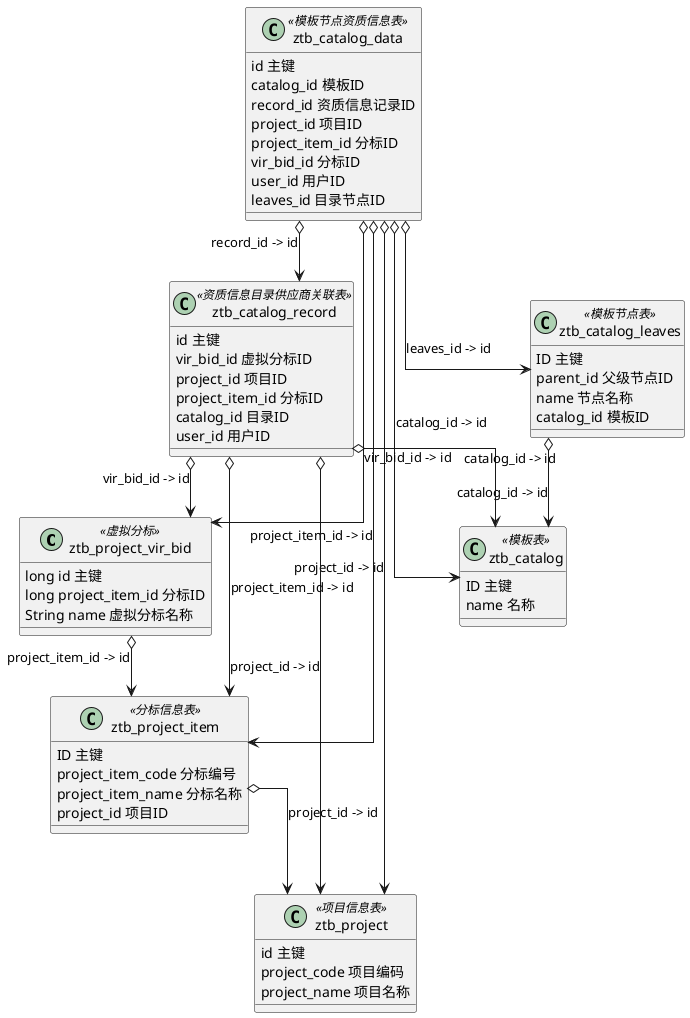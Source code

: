 @startuml
skinparam linetype ortho

class ztb_project_vir_bid  <<虚拟分标>>{
    long id 主键
    long project_item_id 分标ID
    String name 虚拟分标名称
}

class ztb_project_item <<分标信息表>>{
    ID 主键
    project_item_code 分标编号
    project_item_name 分标名称
    project_id 项目ID
}

ztb_project_vir_bid o--> ztb_project_item : project_item_id -> id

class ztb_project <<项目信息表>> {
    id 主键
    project_code 项目编码
    project_name 项目名称
}
ztb_project_item o--> ztb_project : project_id -> id

class ztb_catalog_data <<模板节点资质信息表>> {
    id 主键
    catalog_id 模板ID
    record_id 资质信息记录ID
    project_id 项目ID
    project_item_id 分标ID
    vir_bid_id 分标ID
    user_id 用户ID
    leaves_id 目录节点ID
}

ztb_catalog_data o--> ztb_catalog : catalog_id -> id
ztb_catalog_data o--> ztb_catalog_record : record_id -> id
ztb_catalog_data o--> ztb_project : project_id -> id
ztb_catalog_data o--> ztb_project_item: project_item_id -> id
ztb_catalog_data o--> ztb_project_vir_bid : vir_bid_id -> id
ztb_catalog_data o--> ztb_catalog_leaves: leaves_id -> id


class ztb_catalog <<模板表>> {
    ID 主键
    name 名称
}

class ztb_catalog_leaves <<模板节点表>> {
    ID 主键
    parent_id 父级节点ID
    name 节点名称
    catalog_id 模板ID
}
ztb_catalog_leaves o--> ztb_catalog: catalog_id -> id

class ztb_catalog_record <<资质信息目录供应商关联表>> {
    id 主键
    vir_bid_id 虚拟分标ID
    project_id 项目ID
    project_item_id 分标ID
    catalog_id 目录ID
    user_id 用户ID
}

ztb_catalog_record o--> ztb_project_vir_bid: vir_bid_id -> id
ztb_catalog_record o--> ztb_project : project_id -> id
ztb_catalog_record o--> ztb_project_item : project_item_id -> id
ztb_catalog_record o--> ztb_catalog : catalog_id -> id




@enduml